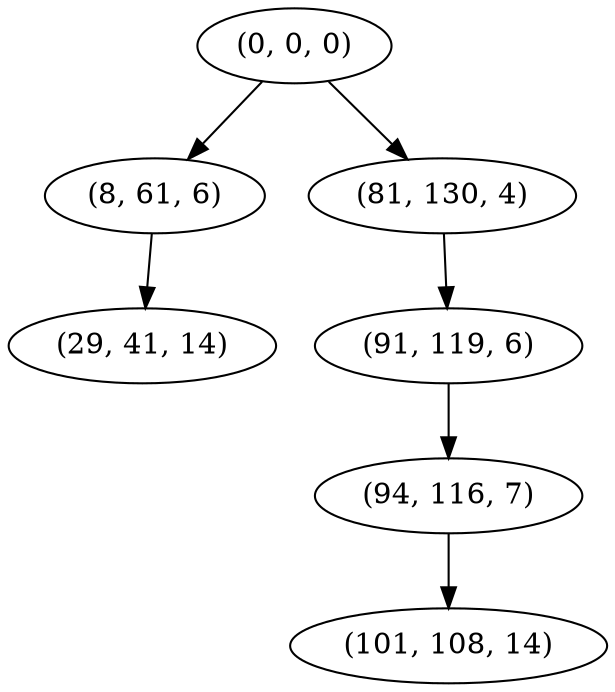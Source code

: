 digraph tree {
    "(0, 0, 0)";
    "(8, 61, 6)";
    "(29, 41, 14)";
    "(81, 130, 4)";
    "(91, 119, 6)";
    "(94, 116, 7)";
    "(101, 108, 14)";
    "(0, 0, 0)" -> "(8, 61, 6)";
    "(0, 0, 0)" -> "(81, 130, 4)";
    "(8, 61, 6)" -> "(29, 41, 14)";
    "(81, 130, 4)" -> "(91, 119, 6)";
    "(91, 119, 6)" -> "(94, 116, 7)";
    "(94, 116, 7)" -> "(101, 108, 14)";
}
